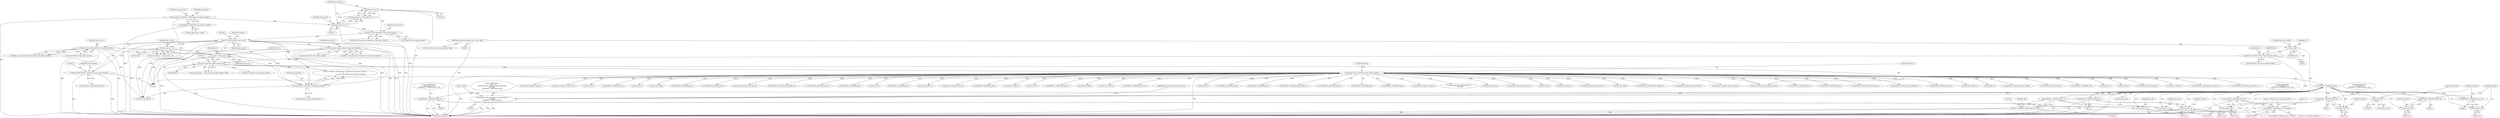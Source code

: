 digraph "0_tcpdump_a25211918f2e790c67d859d20ccf8dbb81da1598@pointer" {
"1000790" [label="(Call,EXTRACT_16BITS(obj_tptr))"];
"1000307" [label="(Call,obj_tptr=tptr+sizeof(struct lmp_object_header))"];
"1000243" [label="(Call,(const struct lmp_object_header *)tptr)"];
"1001374" [label="(Call,tptr+=lmp_obj_len)"];
"1001370" [label="(Call,lmp_obj_len-sizeof(struct lmp_object_header))"];
"1000934" [label="(Call,lmp_obj_len-(int)sizeof(struct lmp_object_header))"];
"1000319" [label="(Call,ND_TCHECK2(*tptr, lmp_obj_len))"];
"1000236" [label="(Call,ND_TCHECK2(*tptr, sizeof(struct lmp_object_header)))"];
"1000315" [label="(Call,lmp_obj_len-sizeof(struct lmp_object_header))"];
"1000264" [label="(Call,lmp_obj_len < 4)"];
"1000261" [label="(Call,lmp_obj_len % 4)"];
"1000246" [label="(Call,lmp_obj_len=EXTRACT_16BITS(lmp_obj_header->length))"];
"1000248" [label="(Call,EXTRACT_16BITS(lmp_obj_header->length))"];
"1001057" [label="(Call,lmp_obj_len-(int)sizeof(struct lmp_object_header))"];
"1000603" [label="(Call,lmp_obj_len - 16)"];
"1000223" [label="(Call,tptr+=sizeof(const struct lmp_common_header))"];
"1000129" [label="(Call,tptr=pptr)"];
"1000111" [label="(MethodParameterIn,register const u_char *pptr)"];
"1000787" [label="(Call,bittok2str(lmp_obj_begin_verify_flag_values,\n \t\t\t\"none\",\n\t\t\tEXTRACT_16BITS(obj_tptr)))"];
"1000797" [label="(Call,EXTRACT_16BITS(obj_tptr+2))"];
"1000798" [label="(Call,obj_tptr+2)"];
"1000806" [label="(Call,EXTRACT_32BITS(obj_tptr+4))"];
"1000807" [label="(Call,obj_tptr+4)"];
"1000819" [label="(Call,obj_tptr+8)"];
"1000828" [label="(Call,EXTRACT_16BITS(obj_tptr+10))"];
"1000829" [label="(Call,obj_tptr+10)"];
"1000833" [label="(Call,EXTRACT_16BITS(obj_tptr+10))"];
"1000834" [label="(Call,obj_tptr+10)"];
"1000839" [label="(Call,EXTRACT_16BITS(obj_tptr+10))"];
"1000838" [label="(Call,EXTRACT_16BITS(obj_tptr+10)&8000)"];
"1000840" [label="(Call,obj_tptr+10)"];
"1000850" [label="(Call,EXTRACT_32BITS(obj_tptr+12))"];
"1000846" [label="(Call,bw.i = EXTRACT_32BITS(obj_tptr+12))"];
"1000851" [label="(Call,obj_tptr+12)"];
"1000871" [label="(Call,EXTRACT_32BITS(obj_tptr+16))"];
"1000872" [label="(Call,obj_tptr+16)"];
"1000224" [label="(Identifier,tptr)"];
"1000133" [label="(Identifier,lmp_com_header)"];
"1001302" [label="(Call,EXTRACT_32BITS(obj_tptr))"];
"1000241" [label="(Call,lmp_obj_header = (const struct lmp_object_header *)tptr)"];
"1000827" [label="(Block,)"];
"1000694" [label="(Call,EXTRACT_16BITS(obj_tptr+offset+2))"];
"1001058" [label="(Identifier,lmp_obj_len)"];
"1000872" [label="(Call,obj_tptr+16)"];
"1000727" [label="(Call,EXTRACT_32BITS(obj_tptr+offset+8))"];
"1000597" [label="(Call,EXTRACT_32BITS(obj_tptr+8))"];
"1000134" [label="(Call,(const struct lmp_common_header *)pptr)"];
"1000706" [label="(Call,obj_tptr+offset+4)"];
"1000536" [label="(Call,obj_tptr+4)"];
"1001363" [label="(Call,print_unknown_data(ndo,tptr+sizeof(struct lmp_object_header),\"\n\t    \",\n                               lmp_obj_len-sizeof(struct lmp_object_header)))"];
"1000264" [label="(Call,lmp_obj_len < 4)"];
"1000780" [label="(Block,)"];
"1001070" [label="(Call,ipaddr_string(ndo, obj_tptr+offset))"];
"1000806" [label="(Call,EXTRACT_32BITS(obj_tptr+4))"];
"1001153" [label="(Call,EXTRACT_16BITS(obj_tptr))"];
"1000567" [label="(Call,EXTRACT_16BITS(obj_tptr))"];
"1000604" [label="(Identifier,lmp_obj_len)"];
"1000129" [label="(Call,tptr=pptr)"];
"1000804" [label="(Block,)"];
"1000841" [label="(Identifier,obj_tptr)"];
"1001374" [label="(Call,tptr+=lmp_obj_len)"];
"1001057" [label="(Call,lmp_obj_len-(int)sizeof(struct lmp_object_header))"];
"1001370" [label="(Call,lmp_obj_len-sizeof(struct lmp_object_header))"];
"1000782" [label="(Call,ND_PRINT((ndo, \"\n\t    Flags: %s\",\n \t\tbittok2str(lmp_obj_begin_verify_flag_values,\n \t\t\t\"none\",\n\t\t\tEXTRACT_16BITS(obj_tptr)))))"];
"1000260" [label="(Call,lmp_obj_len % 4 || lmp_obj_len < 4)"];
"1001365" [label="(Call,tptr+sizeof(struct lmp_object_header))"];
"1001377" [label="(Call,tlen-=lmp_obj_len)"];
"1000873" [label="(Identifier,obj_tptr)"];
"1000225" [label="(Call,sizeof(const struct lmp_common_header))"];
"1000308" [label="(Identifier,obj_tptr)"];
"1000836" [label="(Literal,10)"];
"1000869" [label="(Block,)"];
"1001330" [label="(Call,obj_tptr+2)"];
"1000246" [label="(Call,lmp_obj_len=EXTRACT_16BITS(lmp_obj_header->length))"];
"1000818" [label="(Call,*(obj_tptr+8))"];
"1000322" [label="(Identifier,lmp_obj_len)"];
"1000316" [label="(Identifier,lmp_obj_len)"];
"1000594" [label="(Call,obj_tptr+8)"];
"1000131" [label="(Identifier,pptr)"];
"1000935" [label="(Identifier,lmp_obj_len)"];
"1001102" [label="(Call,EXTRACT_32BITS(obj_tptr))"];
"1000819" [label="(Call,obj_tptr+8)"];
"1000662" [label="(Call,obj_tptr+offset+2)"];
"1000799" [label="(Identifier,obj_tptr)"];
"1000752" [label="(Call,EXTRACT_32BITS(obj_tptr+offset+4))"];
"1000834" [label="(Call,obj_tptr+10)"];
"1001378" [label="(Identifier,tlen)"];
"1000669" [label="(Call,EXTRACT_16BITS(obj_tptr+offset+2))"];
"1000265" [label="(Identifier,lmp_obj_len)"];
"1000366" [label="(Call,ipaddr_string(ndo, obj_tptr))"];
"1000592" [label="(Call,ipaddr_string(ndo, obj_tptr+8))"];
"1000542" [label="(Call,obj_tptr+8)"];
"1000324" [label="(Identifier,hexdump)"];
"1000850" [label="(Call,EXTRACT_32BITS(obj_tptr+12))"];
"1000832" [label="(Block,)"];
"1000788" [label="(Identifier,lmp_obj_begin_verify_flag_values)"];
"1001376" [label="(Identifier,lmp_obj_len)"];
"1000253" [label="(Identifier,lmp_obj_ctype)"];
"1000829" [label="(Call,obj_tptr+10)"];
"1000261" [label="(Call,lmp_obj_len % 4)"];
"1000415" [label="(Call,EXTRACT_32BITS(obj_tptr))"];
"1001055" [label="(Call,offset < (lmp_obj_len-(int)sizeof(struct lmp_object_header)))"];
"1000588" [label="(Call,obj_tptr+4)"];
"1000792" [label="(Call,ND_PRINT((ndo, \"\n\t    Verify Interval: %u\",\n\t\t\tEXTRACT_16BITS(obj_tptr+2))))"];
"1001375" [label="(Identifier,tptr)"];
"1000821" [label="(Literal,8)"];
"1000235" [label="(Block,)"];
"1000831" [label="(Literal,10)"];
"1000245" [label="(Identifier,tptr)"];
"1000242" [label="(Identifier,lmp_obj_header)"];
"1000843" [label="(Literal,8000)"];
"1000228" [label="(Identifier,tlen)"];
"1000846" [label="(Call,bw.i = EXTRACT_32BITS(obj_tptr+12))"];
"1000866" [label="(Call,ND_PRINT((ndo, \"\n\t    Wavelength: %u\",\n\t\t\tEXTRACT_32BITS(obj_tptr+16))))"];
"1001072" [label="(Call,obj_tptr+offset)"];
"1001371" [label="(Identifier,lmp_obj_len)"];
"1000892" [label="(Call,EXTRACT_16BITS(obj_tptr))"];
"1000847" [label="(Call,bw.i)"];
"1000427" [label="(Call,EXTRACT_32BITS(obj_tptr))"];
"1000540" [label="(Call,ipaddr_string(ndo, obj_tptr+8))"];
"1000705" [label="(Call,EXTRACT_32BITS(obj_tptr+offset+4))"];
"1000263" [label="(Literal,4)"];
"1000835" [label="(Identifier,obj_tptr)"];
"1000795" [label="(Block,)"];
"1000535" [label="(Call,EXTRACT_32BITS(obj_tptr+4))"];
"1000856" [label="(Identifier,ndo)"];
"1000309" [label="(Call,tptr+sizeof(struct lmp_object_header))"];
"1000934" [label="(Call,lmp_obj_len-(int)sizeof(struct lmp_object_header))"];
"1000343" [label="(Call,EXTRACT_32BITS(obj_tptr))"];
"1000314" [label="(Identifier,obj_tlen)"];
"1000583" [label="(Call,obj_tptr+4)"];
"1001114" [label="(Call,EXTRACT_32BITS(obj_tptr))"];
"1000728" [label="(Call,obj_tptr+offset+8)"];
"1000380" [label="(Call,ip6addr_string(ndo, obj_tptr))"];
"1000914" [label="(Call,EXTRACT_32BITS(obj_tptr))"];
"1000809" [label="(Literal,4)"];
"1000695" [label="(Call,obj_tptr+offset+2)"];
"1000315" [label="(Call,lmp_obj_len-sizeof(struct lmp_object_header))"];
"1000790" [label="(Call,EXTRACT_16BITS(obj_tptr))"];
"1000266" [label="(Literal,4)"];
"1000531" [label="(Call,obj_tptr+4)"];
"1001329" [label="(Call,EXTRACT_16BITS(obj_tptr+2))"];
"1000844" [label="(Literal,\" (Payload test messages capable)\")"];
"1000949" [label="(Call,obj_tptr+offset)"];
"1000687" [label="(Call,obj_tptr+offset+2)"];
"1000587" [label="(Call,EXTRACT_32BITS(obj_tptr+4))"];
"1000248" [label="(Call,EXTRACT_16BITS(lmp_obj_header->length))"];
"1000830" [label="(Identifier,obj_tptr)"];
"1000936" [label="(Call,(int)sizeof(struct lmp_object_header))"];
"1000837" [label="(Call,EXTRACT_16BITS(obj_tptr+10)&8000 ? \" (Payload test messages capable)\" : \"\")"];
"1000808" [label="(Identifier,obj_tptr)"];
"1000546" [label="(Call,obj_tptr+8)"];
"1000791" [label="(Identifier,obj_tptr)"];
"1000494" [label="(Call,EXTRACT_32BITS(obj_tptr))"];
"1000516" [label="(Call,EXTRACT_16BITS(obj_tptr))"];
"1000661" [label="(Call,EXTRACT_16BITS(obj_tptr+offset+2))"];
"1000223" [label="(Call,tptr+=sizeof(const struct lmp_common_header))"];
"1000545" [label="(Call,EXTRACT_32BITS(obj_tptr+8))"];
"1000853" [label="(Literal,12)"];
"1000833" [label="(Call,EXTRACT_16BITS(obj_tptr+10))"];
"1000394" [label="(Call,EXTRACT_32BITS(obj_tptr))"];
"1000842" [label="(Literal,10)"];
"1000471" [label="(Call,EXTRACT_16BITS(obj_tptr))"];
"1000449" [label="(Call,ipaddr_string(ndo, obj_tptr))"];
"1001347" [label="(Call,print_unknown_data(ndo,obj_tptr,\"\n\t    \",obj_tlen))"];
"1000874" [label="(Literal,16)"];
"1000798" [label="(Call,obj_tptr+2)"];
"1000320" [label="(Call,*tptr)"];
"1000603" [label="(Call,lmp_obj_len - 16)"];
"1000262" [label="(Identifier,lmp_obj_len)"];
"1000605" [label="(Literal,16)"];
"1001372" [label="(Call,sizeof(struct lmp_object_header))"];
"1000753" [label="(Call,obj_tptr+offset+4)"];
"1000529" [label="(Call,ipaddr_string(ndo, obj_tptr+4))"];
"1000239" [label="(Call,sizeof(struct lmp_object_header))"];
"1000598" [label="(Call,obj_tptr+8)"];
"1000932" [label="(Call,offset < (lmp_obj_len-(int)sizeof(struct lmp_object_header)))"];
"1000801" [label="(Call,ND_PRINT((ndo, \"\n\t    Data links: %u\",\n\t\t\tEXTRACT_32BITS(obj_tptr+4))))"];
"1000670" [label="(Call,obj_tptr+offset+2)"];
"1000800" [label="(Literal,2)"];
"1000313" [label="(Call,obj_tlen=lmp_obj_len-sizeof(struct lmp_object_header))"];
"1000581" [label="(Call,ipaddr_string(ndo, obj_tptr+4))"];
"1000840" [label="(Call,obj_tptr+10)"];
"1000807" [label="(Call,obj_tptr+4)"];
"1000247" [label="(Identifier,lmp_obj_len)"];
"1000785" [label="(Block,)"];
"1000851" [label="(Call,obj_tptr+12)"];
"1000622" [label="(Call,obj_tptr+offset)"];
"1000686" [label="(Call,EXTRACT_16BITS(obj_tptr+offset+2))"];
"1001386" [label="(MethodReturn,RET)"];
"1000839" [label="(Call,EXTRACT_16BITS(obj_tptr+10))"];
"1000852" [label="(Identifier,obj_tptr)"];
"1000871" [label="(Call,EXTRACT_32BITS(obj_tptr+16))"];
"1000130" [label="(Identifier,tptr)"];
"1001059" [label="(Call,(int)sizeof(struct lmp_object_header))"];
"1000601" [label="(Call,total_subobj_len = lmp_obj_len - 16)"];
"1000236" [label="(Call,ND_TCHECK2(*tptr, sizeof(struct lmp_object_header)))"];
"1000621" [label="(Call,EXTRACT_16BITS(obj_tptr+offset))"];
"1000947" [label="(Call,ipaddr_string(ndo, obj_tptr+offset))"];
"1000249" [label="(Call,lmp_obj_header->length)"];
"1000845" [label="(Literal,\"\")"];
"1000787" [label="(Call,bittok2str(lmp_obj_begin_verify_flag_values,\n \t\t\t\"none\",\n\t\t\tEXTRACT_16BITS(obj_tptr)))"];
"1000111" [label="(MethodParameterIn,register const u_char *pptr)"];
"1000237" [label="(Call,*tptr)"];
"1000319" [label="(Call,ND_TCHECK2(*tptr, lmp_obj_len))"];
"1000113" [label="(Block,)"];
"1000789" [label="(Literal,\"none\")"];
"1000243" [label="(Call,(const struct lmp_object_header *)tptr)"];
"1000820" [label="(Identifier,obj_tptr)"];
"1001136" [label="(Call,EXTRACT_16BITS(obj_tptr))"];
"1000828" [label="(Call,EXTRACT_16BITS(obj_tptr+10))"];
"1000317" [label="(Call,sizeof(struct lmp_object_header))"];
"1000838" [label="(Call,EXTRACT_16BITS(obj_tptr+10)&8000)"];
"1000307" [label="(Call,obj_tptr=tptr+sizeof(struct lmp_object_header))"];
"1000797" [label="(Call,EXTRACT_16BITS(obj_tptr+2))"];
"1000790" -> "1000787"  [label="AST: "];
"1000790" -> "1000791"  [label="CFG: "];
"1000791" -> "1000790"  [label="AST: "];
"1000787" -> "1000790"  [label="CFG: "];
"1000790" -> "1000787"  [label="DDG: "];
"1000307" -> "1000790"  [label="DDG: "];
"1000790" -> "1000797"  [label="DDG: "];
"1000790" -> "1000798"  [label="DDG: "];
"1000790" -> "1000806"  [label="DDG: "];
"1000790" -> "1000807"  [label="DDG: "];
"1000790" -> "1000819"  [label="DDG: "];
"1000790" -> "1000828"  [label="DDG: "];
"1000790" -> "1000829"  [label="DDG: "];
"1000790" -> "1000833"  [label="DDG: "];
"1000790" -> "1000834"  [label="DDG: "];
"1000790" -> "1000839"  [label="DDG: "];
"1000790" -> "1000840"  [label="DDG: "];
"1000790" -> "1000850"  [label="DDG: "];
"1000790" -> "1000851"  [label="DDG: "];
"1000790" -> "1000871"  [label="DDG: "];
"1000790" -> "1000872"  [label="DDG: "];
"1000307" -> "1000235"  [label="AST: "];
"1000307" -> "1000309"  [label="CFG: "];
"1000308" -> "1000307"  [label="AST: "];
"1000309" -> "1000307"  [label="AST: "];
"1000314" -> "1000307"  [label="CFG: "];
"1000307" -> "1001386"  [label="DDG: "];
"1000307" -> "1001386"  [label="DDG: "];
"1000243" -> "1000307"  [label="DDG: "];
"1000307" -> "1000343"  [label="DDG: "];
"1000307" -> "1000366"  [label="DDG: "];
"1000307" -> "1000380"  [label="DDG: "];
"1000307" -> "1000394"  [label="DDG: "];
"1000307" -> "1000415"  [label="DDG: "];
"1000307" -> "1000427"  [label="DDG: "];
"1000307" -> "1000449"  [label="DDG: "];
"1000307" -> "1000471"  [label="DDG: "];
"1000307" -> "1000494"  [label="DDG: "];
"1000307" -> "1000516"  [label="DDG: "];
"1000307" -> "1000529"  [label="DDG: "];
"1000307" -> "1000531"  [label="DDG: "];
"1000307" -> "1000535"  [label="DDG: "];
"1000307" -> "1000536"  [label="DDG: "];
"1000307" -> "1000540"  [label="DDG: "];
"1000307" -> "1000542"  [label="DDG: "];
"1000307" -> "1000545"  [label="DDG: "];
"1000307" -> "1000546"  [label="DDG: "];
"1000307" -> "1000567"  [label="DDG: "];
"1000307" -> "1000581"  [label="DDG: "];
"1000307" -> "1000583"  [label="DDG: "];
"1000307" -> "1000587"  [label="DDG: "];
"1000307" -> "1000588"  [label="DDG: "];
"1000307" -> "1000592"  [label="DDG: "];
"1000307" -> "1000594"  [label="DDG: "];
"1000307" -> "1000597"  [label="DDG: "];
"1000307" -> "1000598"  [label="DDG: "];
"1000307" -> "1000621"  [label="DDG: "];
"1000307" -> "1000622"  [label="DDG: "];
"1000307" -> "1000661"  [label="DDG: "];
"1000307" -> "1000662"  [label="DDG: "];
"1000307" -> "1000669"  [label="DDG: "];
"1000307" -> "1000670"  [label="DDG: "];
"1000307" -> "1000686"  [label="DDG: "];
"1000307" -> "1000687"  [label="DDG: "];
"1000307" -> "1000694"  [label="DDG: "];
"1000307" -> "1000695"  [label="DDG: "];
"1000307" -> "1000705"  [label="DDG: "];
"1000307" -> "1000706"  [label="DDG: "];
"1000307" -> "1000727"  [label="DDG: "];
"1000307" -> "1000728"  [label="DDG: "];
"1000307" -> "1000752"  [label="DDG: "];
"1000307" -> "1000753"  [label="DDG: "];
"1000307" -> "1000892"  [label="DDG: "];
"1000307" -> "1000914"  [label="DDG: "];
"1000307" -> "1000947"  [label="DDG: "];
"1000307" -> "1000949"  [label="DDG: "];
"1000307" -> "1001070"  [label="DDG: "];
"1000307" -> "1001072"  [label="DDG: "];
"1000307" -> "1001102"  [label="DDG: "];
"1000307" -> "1001114"  [label="DDG: "];
"1000307" -> "1001136"  [label="DDG: "];
"1000307" -> "1001153"  [label="DDG: "];
"1000307" -> "1001302"  [label="DDG: "];
"1000307" -> "1001329"  [label="DDG: "];
"1000307" -> "1001330"  [label="DDG: "];
"1000307" -> "1001347"  [label="DDG: "];
"1000243" -> "1000241"  [label="AST: "];
"1000243" -> "1000245"  [label="CFG: "];
"1000244" -> "1000243"  [label="AST: "];
"1000245" -> "1000243"  [label="AST: "];
"1000241" -> "1000243"  [label="CFG: "];
"1000243" -> "1001386"  [label="DDG: "];
"1000243" -> "1000241"  [label="DDG: "];
"1001374" -> "1000243"  [label="DDG: "];
"1000223" -> "1000243"  [label="DDG: "];
"1000243" -> "1000309"  [label="DDG: "];
"1000243" -> "1001363"  [label="DDG: "];
"1000243" -> "1001365"  [label="DDG: "];
"1000243" -> "1001374"  [label="DDG: "];
"1001374" -> "1000235"  [label="AST: "];
"1001374" -> "1001376"  [label="CFG: "];
"1001375" -> "1001374"  [label="AST: "];
"1001376" -> "1001374"  [label="AST: "];
"1001378" -> "1001374"  [label="CFG: "];
"1001374" -> "1001386"  [label="DDG: "];
"1001370" -> "1001374"  [label="DDG: "];
"1000934" -> "1001374"  [label="DDG: "];
"1001057" -> "1001374"  [label="DDG: "];
"1000603" -> "1001374"  [label="DDG: "];
"1000319" -> "1001374"  [label="DDG: "];
"1001370" -> "1001363"  [label="AST: "];
"1001370" -> "1001372"  [label="CFG: "];
"1001371" -> "1001370"  [label="AST: "];
"1001372" -> "1001370"  [label="AST: "];
"1001363" -> "1001370"  [label="CFG: "];
"1001370" -> "1001363"  [label="DDG: "];
"1000934" -> "1001370"  [label="DDG: "];
"1001057" -> "1001370"  [label="DDG: "];
"1000603" -> "1001370"  [label="DDG: "];
"1000319" -> "1001370"  [label="DDG: "];
"1001370" -> "1001377"  [label="DDG: "];
"1000934" -> "1000932"  [label="AST: "];
"1000934" -> "1000936"  [label="CFG: "];
"1000935" -> "1000934"  [label="AST: "];
"1000936" -> "1000934"  [label="AST: "];
"1000932" -> "1000934"  [label="CFG: "];
"1000934" -> "1001386"  [label="DDG: "];
"1000934" -> "1001386"  [label="DDG: "];
"1000934" -> "1000932"  [label="DDG: "];
"1000934" -> "1000932"  [label="DDG: "];
"1000319" -> "1000934"  [label="DDG: "];
"1000934" -> "1001377"  [label="DDG: "];
"1000319" -> "1000235"  [label="AST: "];
"1000319" -> "1000322"  [label="CFG: "];
"1000320" -> "1000319"  [label="AST: "];
"1000322" -> "1000319"  [label="AST: "];
"1000324" -> "1000319"  [label="CFG: "];
"1000319" -> "1001386"  [label="DDG: "];
"1000319" -> "1001386"  [label="DDG: "];
"1000319" -> "1001386"  [label="DDG: "];
"1000319" -> "1000236"  [label="DDG: "];
"1000236" -> "1000319"  [label="DDG: "];
"1000315" -> "1000319"  [label="DDG: "];
"1000319" -> "1000603"  [label="DDG: "];
"1000319" -> "1001057"  [label="DDG: "];
"1000319" -> "1001377"  [label="DDG: "];
"1000236" -> "1000235"  [label="AST: "];
"1000236" -> "1000239"  [label="CFG: "];
"1000237" -> "1000236"  [label="AST: "];
"1000239" -> "1000236"  [label="AST: "];
"1000242" -> "1000236"  [label="CFG: "];
"1000236" -> "1001386"  [label="DDG: "];
"1000236" -> "1001386"  [label="DDG: "];
"1000315" -> "1000313"  [label="AST: "];
"1000315" -> "1000317"  [label="CFG: "];
"1000316" -> "1000315"  [label="AST: "];
"1000317" -> "1000315"  [label="AST: "];
"1000313" -> "1000315"  [label="CFG: "];
"1000315" -> "1000313"  [label="DDG: "];
"1000264" -> "1000315"  [label="DDG: "];
"1000261" -> "1000315"  [label="DDG: "];
"1000264" -> "1000260"  [label="AST: "];
"1000264" -> "1000266"  [label="CFG: "];
"1000265" -> "1000264"  [label="AST: "];
"1000266" -> "1000264"  [label="AST: "];
"1000260" -> "1000264"  [label="CFG: "];
"1000264" -> "1001386"  [label="DDG: "];
"1000264" -> "1000260"  [label="DDG: "];
"1000264" -> "1000260"  [label="DDG: "];
"1000261" -> "1000264"  [label="DDG: "];
"1000261" -> "1000260"  [label="AST: "];
"1000261" -> "1000263"  [label="CFG: "];
"1000262" -> "1000261"  [label="AST: "];
"1000263" -> "1000261"  [label="AST: "];
"1000265" -> "1000261"  [label="CFG: "];
"1000260" -> "1000261"  [label="CFG: "];
"1000261" -> "1001386"  [label="DDG: "];
"1000261" -> "1000260"  [label="DDG: "];
"1000261" -> "1000260"  [label="DDG: "];
"1000246" -> "1000261"  [label="DDG: "];
"1000246" -> "1000235"  [label="AST: "];
"1000246" -> "1000248"  [label="CFG: "];
"1000247" -> "1000246"  [label="AST: "];
"1000248" -> "1000246"  [label="AST: "];
"1000253" -> "1000246"  [label="CFG: "];
"1000246" -> "1001386"  [label="DDG: "];
"1000248" -> "1000246"  [label="DDG: "];
"1000248" -> "1000249"  [label="CFG: "];
"1000249" -> "1000248"  [label="AST: "];
"1000248" -> "1001386"  [label="DDG: "];
"1001057" -> "1001055"  [label="AST: "];
"1001057" -> "1001059"  [label="CFG: "];
"1001058" -> "1001057"  [label="AST: "];
"1001059" -> "1001057"  [label="AST: "];
"1001055" -> "1001057"  [label="CFG: "];
"1001057" -> "1001386"  [label="DDG: "];
"1001057" -> "1001386"  [label="DDG: "];
"1001057" -> "1001055"  [label="DDG: "];
"1001057" -> "1001055"  [label="DDG: "];
"1001057" -> "1001377"  [label="DDG: "];
"1000603" -> "1000601"  [label="AST: "];
"1000603" -> "1000605"  [label="CFG: "];
"1000604" -> "1000603"  [label="AST: "];
"1000605" -> "1000603"  [label="AST: "];
"1000601" -> "1000603"  [label="CFG: "];
"1000603" -> "1001386"  [label="DDG: "];
"1000603" -> "1000601"  [label="DDG: "];
"1000603" -> "1000601"  [label="DDG: "];
"1000603" -> "1001377"  [label="DDG: "];
"1000223" -> "1000113"  [label="AST: "];
"1000223" -> "1000225"  [label="CFG: "];
"1000224" -> "1000223"  [label="AST: "];
"1000225" -> "1000223"  [label="AST: "];
"1000228" -> "1000223"  [label="CFG: "];
"1000223" -> "1001386"  [label="DDG: "];
"1000129" -> "1000223"  [label="DDG: "];
"1000129" -> "1000113"  [label="AST: "];
"1000129" -> "1000131"  [label="CFG: "];
"1000130" -> "1000129"  [label="AST: "];
"1000131" -> "1000129"  [label="AST: "];
"1000133" -> "1000129"  [label="CFG: "];
"1000129" -> "1001386"  [label="DDG: "];
"1000111" -> "1000129"  [label="DDG: "];
"1000111" -> "1000109"  [label="AST: "];
"1000111" -> "1001386"  [label="DDG: "];
"1000111" -> "1000134"  [label="DDG: "];
"1000787" -> "1000785"  [label="AST: "];
"1000788" -> "1000787"  [label="AST: "];
"1000789" -> "1000787"  [label="AST: "];
"1000782" -> "1000787"  [label="CFG: "];
"1000787" -> "1001386"  [label="DDG: "];
"1000787" -> "1001386"  [label="DDG: "];
"1000787" -> "1001386"  [label="DDG: "];
"1000797" -> "1000795"  [label="AST: "];
"1000797" -> "1000798"  [label="CFG: "];
"1000798" -> "1000797"  [label="AST: "];
"1000792" -> "1000797"  [label="CFG: "];
"1000797" -> "1001386"  [label="DDG: "];
"1000797" -> "1001386"  [label="DDG: "];
"1000798" -> "1000800"  [label="CFG: "];
"1000799" -> "1000798"  [label="AST: "];
"1000800" -> "1000798"  [label="AST: "];
"1000806" -> "1000804"  [label="AST: "];
"1000806" -> "1000807"  [label="CFG: "];
"1000807" -> "1000806"  [label="AST: "];
"1000801" -> "1000806"  [label="CFG: "];
"1000806" -> "1001386"  [label="DDG: "];
"1000806" -> "1001386"  [label="DDG: "];
"1000807" -> "1000809"  [label="CFG: "];
"1000808" -> "1000807"  [label="AST: "];
"1000809" -> "1000807"  [label="AST: "];
"1000819" -> "1000818"  [label="AST: "];
"1000819" -> "1000821"  [label="CFG: "];
"1000820" -> "1000819"  [label="AST: "];
"1000821" -> "1000819"  [label="AST: "];
"1000818" -> "1000819"  [label="CFG: "];
"1000828" -> "1000827"  [label="AST: "];
"1000828" -> "1000829"  [label="CFG: "];
"1000829" -> "1000828"  [label="AST: "];
"1000835" -> "1000828"  [label="CFG: "];
"1000829" -> "1000831"  [label="CFG: "];
"1000830" -> "1000829"  [label="AST: "];
"1000831" -> "1000829"  [label="AST: "];
"1000833" -> "1000832"  [label="AST: "];
"1000833" -> "1000834"  [label="CFG: "];
"1000834" -> "1000833"  [label="AST: "];
"1000841" -> "1000833"  [label="CFG: "];
"1000834" -> "1000836"  [label="CFG: "];
"1000835" -> "1000834"  [label="AST: "];
"1000836" -> "1000834"  [label="AST: "];
"1000839" -> "1000838"  [label="AST: "];
"1000839" -> "1000840"  [label="CFG: "];
"1000840" -> "1000839"  [label="AST: "];
"1000843" -> "1000839"  [label="CFG: "];
"1000839" -> "1001386"  [label="DDG: "];
"1000839" -> "1000838"  [label="DDG: "];
"1000838" -> "1000837"  [label="AST: "];
"1000838" -> "1000843"  [label="CFG: "];
"1000843" -> "1000838"  [label="AST: "];
"1000844" -> "1000838"  [label="CFG: "];
"1000845" -> "1000838"  [label="CFG: "];
"1000838" -> "1001386"  [label="DDG: "];
"1000840" -> "1000842"  [label="CFG: "];
"1000841" -> "1000840"  [label="AST: "];
"1000842" -> "1000840"  [label="AST: "];
"1000850" -> "1000846"  [label="AST: "];
"1000850" -> "1000851"  [label="CFG: "];
"1000851" -> "1000850"  [label="AST: "];
"1000846" -> "1000850"  [label="CFG: "];
"1000850" -> "1001386"  [label="DDG: "];
"1000850" -> "1000846"  [label="DDG: "];
"1000846" -> "1000780"  [label="AST: "];
"1000847" -> "1000846"  [label="AST: "];
"1000856" -> "1000846"  [label="CFG: "];
"1000846" -> "1001386"  [label="DDG: "];
"1000846" -> "1001386"  [label="DDG: "];
"1000851" -> "1000853"  [label="CFG: "];
"1000852" -> "1000851"  [label="AST: "];
"1000853" -> "1000851"  [label="AST: "];
"1000871" -> "1000869"  [label="AST: "];
"1000871" -> "1000872"  [label="CFG: "];
"1000872" -> "1000871"  [label="AST: "];
"1000866" -> "1000871"  [label="CFG: "];
"1000871" -> "1001386"  [label="DDG: "];
"1000871" -> "1001386"  [label="DDG: "];
"1000872" -> "1000874"  [label="CFG: "];
"1000873" -> "1000872"  [label="AST: "];
"1000874" -> "1000872"  [label="AST: "];
"1000872" -> "1001386"  [label="DDG: "];
}
